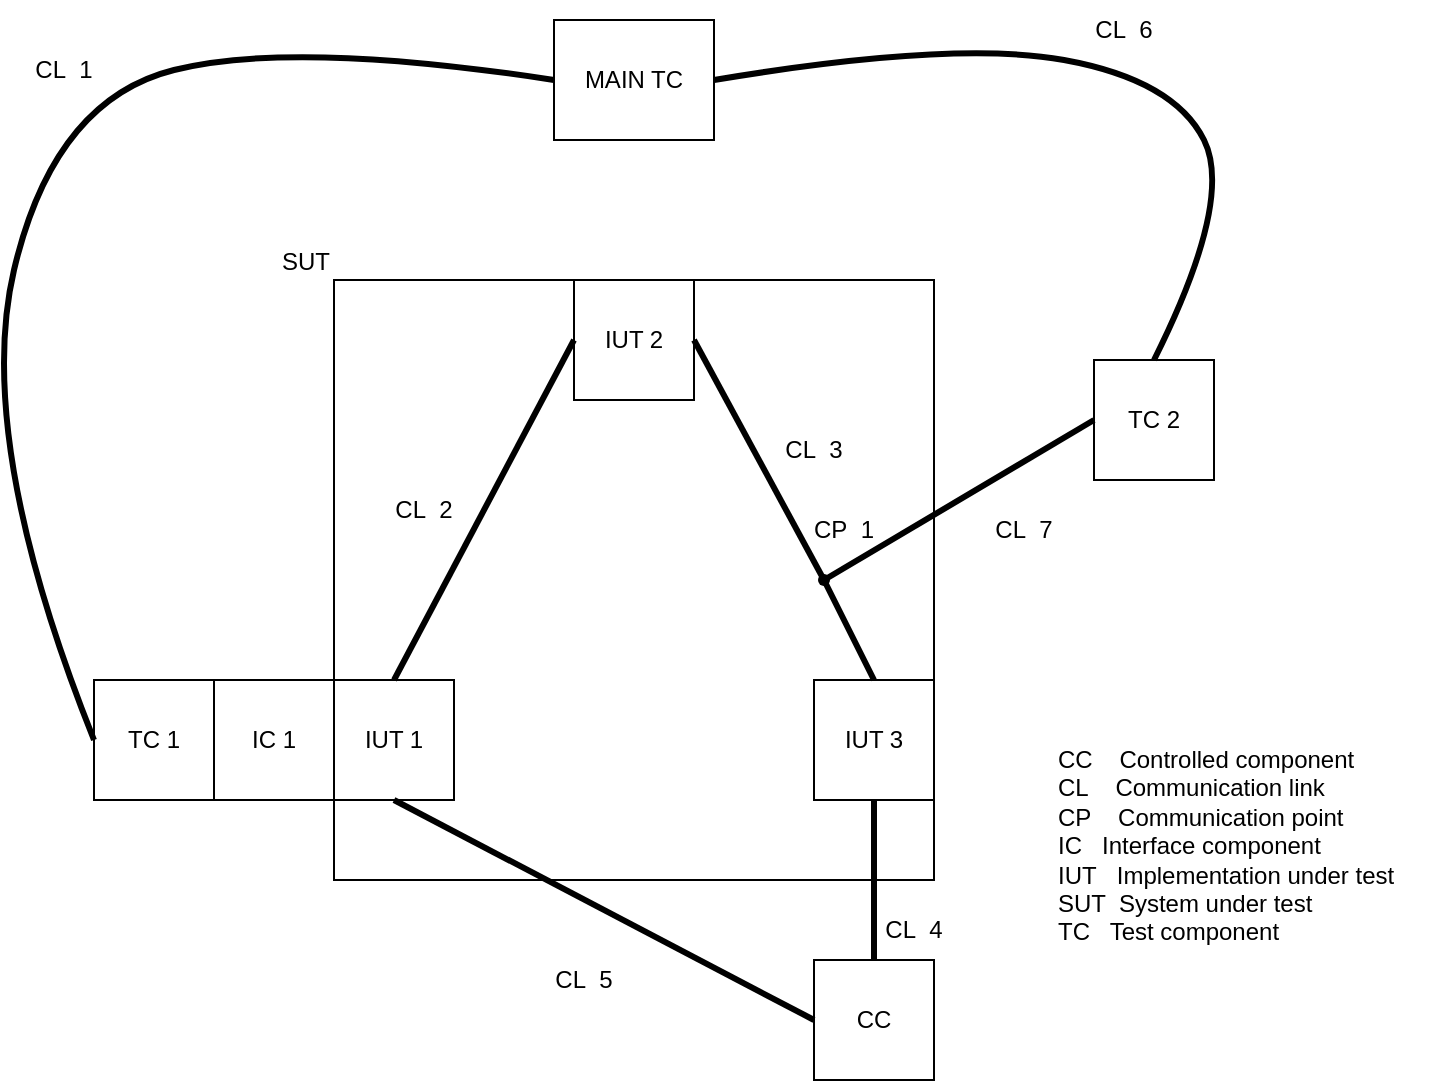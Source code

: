 <mxfile version="15.9.6" type="github">
  <diagram id="D5aoct5zmNrkOMajG7Hi" name="Page-1">
    <mxGraphModel dx="1422" dy="793" grid="1" gridSize="10" guides="1" tooltips="1" connect="1" arrows="1" fold="1" page="1" pageScale="1" pageWidth="850" pageHeight="1100" math="0" shadow="0">
      <root>
        <mxCell id="0" />
        <mxCell id="1" parent="0" />
        <mxCell id="NRywAnxNrWq0IJAM4zf4-23" value="SUT" style="rounded=0;whiteSpace=wrap;html=1;labelPosition=left;verticalLabelPosition=top;align=right;verticalAlign=bottom;" parent="1" vertex="1">
          <mxGeometry x="200" y="200" width="300" height="300" as="geometry" />
        </mxCell>
        <mxCell id="NRywAnxNrWq0IJAM4zf4-24" value="IUT 1" style="rounded=0;whiteSpace=wrap;html=1;labelPosition=center;verticalLabelPosition=middle;align=center;verticalAlign=middle;" parent="1" vertex="1">
          <mxGeometry x="200" y="400" width="60" height="60" as="geometry" />
        </mxCell>
        <mxCell id="NRywAnxNrWq0IJAM4zf4-25" value="IUT 2" style="rounded=0;whiteSpace=wrap;html=1;labelPosition=center;verticalLabelPosition=middle;align=center;verticalAlign=middle;" parent="1" vertex="1">
          <mxGeometry x="320" y="200" width="60" height="60" as="geometry" />
        </mxCell>
        <mxCell id="NRywAnxNrWq0IJAM4zf4-26" value="IUT 3" style="rounded=0;whiteSpace=wrap;html=1;labelPosition=center;verticalLabelPosition=middle;align=center;verticalAlign=middle;" parent="1" vertex="1">
          <mxGeometry x="440" y="400" width="60" height="60" as="geometry" />
        </mxCell>
        <mxCell id="NRywAnxNrWq0IJAM4zf4-27" value="CC" style="rounded=0;whiteSpace=wrap;html=1;labelPosition=center;verticalLabelPosition=middle;align=center;verticalAlign=middle;" parent="1" vertex="1">
          <mxGeometry x="440" y="540" width="60" height="60" as="geometry" />
        </mxCell>
        <mxCell id="NRywAnxNrWq0IJAM4zf4-28" value="" style="endArrow=none;html=1;rounded=0;exitX=0.5;exitY=0;exitDx=0;exitDy=0;entryX=0;entryY=0.5;entryDx=0;entryDy=0;strokeWidth=3;" parent="1" source="NRywAnxNrWq0IJAM4zf4-24" target="NRywAnxNrWq0IJAM4zf4-25" edge="1">
          <mxGeometry width="50" height="50" relative="1" as="geometry">
            <mxPoint x="280" y="590" as="sourcePoint" />
            <mxPoint x="330" y="540" as="targetPoint" />
          </mxGeometry>
        </mxCell>
        <mxCell id="NRywAnxNrWq0IJAM4zf4-29" value="" style="endArrow=none;html=1;rounded=0;entryX=1;entryY=0.5;entryDx=0;entryDy=0;exitDx=0;exitDy=0;strokeWidth=3;startArrow=none;" parent="1" source="NRywAnxNrWq0IJAM4zf4-38" target="NRywAnxNrWq0IJAM4zf4-25" edge="1">
          <mxGeometry width="50" height="50" relative="1" as="geometry">
            <mxPoint x="280" y="590" as="sourcePoint" />
            <mxPoint x="330" y="540" as="targetPoint" />
          </mxGeometry>
        </mxCell>
        <mxCell id="NRywAnxNrWq0IJAM4zf4-30" value="" style="endArrow=none;html=1;rounded=0;exitX=0.5;exitY=1;exitDx=0;exitDy=0;entryX=0;entryY=0.5;entryDx=0;entryDy=0;strokeWidth=3;" parent="1" source="NRywAnxNrWq0IJAM4zf4-24" target="NRywAnxNrWq0IJAM4zf4-27" edge="1">
          <mxGeometry width="50" height="50" relative="1" as="geometry">
            <mxPoint x="280" y="590" as="sourcePoint" />
            <mxPoint x="330" y="540" as="targetPoint" />
          </mxGeometry>
        </mxCell>
        <mxCell id="NRywAnxNrWq0IJAM4zf4-31" value="" style="endArrow=none;html=1;rounded=0;entryX=0.5;entryY=1;entryDx=0;entryDy=0;exitX=0.5;exitY=0;exitDx=0;exitDy=0;strokeWidth=3;" parent="1" source="NRywAnxNrWq0IJAM4zf4-27" target="NRywAnxNrWq0IJAM4zf4-26" edge="1">
          <mxGeometry width="50" height="50" relative="1" as="geometry">
            <mxPoint x="280" y="590" as="sourcePoint" />
            <mxPoint x="330" y="540" as="targetPoint" />
          </mxGeometry>
        </mxCell>
        <mxCell id="NRywAnxNrWq0IJAM4zf4-32" value="IC 1" style="rounded=0;whiteSpace=wrap;html=1;labelPosition=center;verticalLabelPosition=middle;align=center;verticalAlign=middle;" parent="1" vertex="1">
          <mxGeometry x="140" y="400" width="60" height="60" as="geometry" />
        </mxCell>
        <mxCell id="NRywAnxNrWq0IJAM4zf4-33" value="TC 1" style="rounded=0;whiteSpace=wrap;html=1;labelPosition=center;verticalLabelPosition=middle;align=center;verticalAlign=middle;" parent="1" vertex="1">
          <mxGeometry x="80" y="400" width="60" height="60" as="geometry" />
        </mxCell>
        <mxCell id="NRywAnxNrWq0IJAM4zf4-34" value="MAIN TC" style="rounded=0;whiteSpace=wrap;html=1;labelPosition=center;verticalLabelPosition=middle;align=center;verticalAlign=middle;" parent="1" vertex="1">
          <mxGeometry x="310" y="70" width="80" height="60" as="geometry" />
        </mxCell>
        <mxCell id="NRywAnxNrWq0IJAM4zf4-36" value="" style="curved=1;endArrow=none;html=1;rounded=0;strokeWidth=3;exitX=0;exitY=0.5;exitDx=0;exitDy=0;entryX=0;entryY=0.5;entryDx=0;entryDy=0;endFill=0;" parent="1" source="NRywAnxNrWq0IJAM4zf4-33" target="NRywAnxNrWq0IJAM4zf4-34" edge="1">
          <mxGeometry width="50" height="50" relative="1" as="geometry">
            <mxPoint x="280" y="590" as="sourcePoint" />
            <mxPoint x="330" y="540" as="targetPoint" />
            <Array as="points">
              <mxPoint x="20" y="280" />
              <mxPoint x="60" y="110" />
              <mxPoint x="180" y="80" />
            </Array>
          </mxGeometry>
        </mxCell>
        <mxCell id="NRywAnxNrWq0IJAM4zf4-37" value="TC 2" style="rounded=0;whiteSpace=wrap;html=1;labelPosition=center;verticalLabelPosition=middle;align=center;verticalAlign=middle;" parent="1" vertex="1">
          <mxGeometry x="580" y="240" width="60" height="60" as="geometry" />
        </mxCell>
        <mxCell id="NRywAnxNrWq0IJAM4zf4-38" value="" style="shape=waypoint;sketch=0;fillStyle=solid;size=6;pointerEvents=1;points=[];fillColor=none;resizable=0;rotatable=0;perimeter=centerPerimeter;snapToPoint=1;" parent="1" vertex="1">
          <mxGeometry x="425" y="330" width="40" height="40" as="geometry" />
        </mxCell>
        <mxCell id="NRywAnxNrWq0IJAM4zf4-40" value="" style="endArrow=none;html=1;rounded=0;entryDx=0;entryDy=0;exitX=0.5;exitY=0;exitDx=0;exitDy=0;strokeWidth=3;" parent="1" source="NRywAnxNrWq0IJAM4zf4-26" target="NRywAnxNrWq0IJAM4zf4-38" edge="1">
          <mxGeometry width="50" height="50" relative="1" as="geometry">
            <mxPoint x="470" y="400" as="sourcePoint" />
            <mxPoint x="380" y="230" as="targetPoint" />
          </mxGeometry>
        </mxCell>
        <mxCell id="NRywAnxNrWq0IJAM4zf4-42" value="" style="endArrow=none;html=1;rounded=0;strokeWidth=3;entryX=0;entryY=0.5;entryDx=0;entryDy=0;" parent="1" source="NRywAnxNrWq0IJAM4zf4-38" target="NRywAnxNrWq0IJAM4zf4-37" edge="1">
          <mxGeometry width="50" height="50" relative="1" as="geometry">
            <mxPoint x="380" y="590" as="sourcePoint" />
            <mxPoint x="430" y="540" as="targetPoint" />
          </mxGeometry>
        </mxCell>
        <mxCell id="NRywAnxNrWq0IJAM4zf4-43" value="" style="curved=1;endArrow=none;html=1;rounded=0;strokeWidth=3;exitX=1;exitY=0.5;exitDx=0;exitDy=0;entryX=0.5;entryY=0;entryDx=0;entryDy=0;endFill=0;" parent="1" source="NRywAnxNrWq0IJAM4zf4-34" target="NRywAnxNrWq0IJAM4zf4-37" edge="1">
          <mxGeometry width="50" height="50" relative="1" as="geometry">
            <mxPoint x="380" y="590" as="sourcePoint" />
            <mxPoint x="430" y="540" as="targetPoint" />
            <Array as="points">
              <mxPoint x="510" y="80" />
              <mxPoint x="620" y="100" />
              <mxPoint x="650" y="160" />
            </Array>
          </mxGeometry>
        </mxCell>
        <mxCell id="NRywAnxNrWq0IJAM4zf4-44" value="CP&amp;nbsp; 1" style="text;html=1;strokeColor=none;fillColor=none;align=center;verticalAlign=middle;whiteSpace=wrap;rounded=0;" parent="1" vertex="1">
          <mxGeometry x="430" y="310" width="50" height="30" as="geometry" />
        </mxCell>
        <mxCell id="NRywAnxNrWq0IJAM4zf4-45" value="CL&amp;nbsp; 1" style="text;html=1;strokeColor=none;fillColor=none;align=center;verticalAlign=middle;whiteSpace=wrap;rounded=0;" parent="1" vertex="1">
          <mxGeometry x="40" y="80" width="50" height="30" as="geometry" />
        </mxCell>
        <mxCell id="NRywAnxNrWq0IJAM4zf4-47" value="CL&amp;nbsp; 2" style="text;html=1;strokeColor=none;fillColor=none;align=center;verticalAlign=middle;whiteSpace=wrap;rounded=0;" parent="1" vertex="1">
          <mxGeometry x="220" y="300" width="50" height="30" as="geometry" />
        </mxCell>
        <mxCell id="NRywAnxNrWq0IJAM4zf4-48" value="CL&amp;nbsp; 3" style="text;html=1;strokeColor=none;fillColor=none;align=center;verticalAlign=middle;whiteSpace=wrap;rounded=0;" parent="1" vertex="1">
          <mxGeometry x="415" y="270" width="50" height="30" as="geometry" />
        </mxCell>
        <mxCell id="NRywAnxNrWq0IJAM4zf4-49" value="CL&amp;nbsp; 4" style="text;html=1;strokeColor=none;fillColor=none;align=center;verticalAlign=middle;whiteSpace=wrap;rounded=0;" parent="1" vertex="1">
          <mxGeometry x="465" y="510" width="50" height="30" as="geometry" />
        </mxCell>
        <mxCell id="NRywAnxNrWq0IJAM4zf4-50" value="CL&amp;nbsp; 5" style="text;html=1;strokeColor=none;fillColor=none;align=center;verticalAlign=middle;whiteSpace=wrap;rounded=0;" parent="1" vertex="1">
          <mxGeometry x="300" y="535" width="50" height="30" as="geometry" />
        </mxCell>
        <mxCell id="NRywAnxNrWq0IJAM4zf4-51" value="CL&amp;nbsp; 6" style="text;html=1;strokeColor=none;fillColor=none;align=center;verticalAlign=middle;whiteSpace=wrap;rounded=0;" parent="1" vertex="1">
          <mxGeometry x="570" y="60" width="50" height="30" as="geometry" />
        </mxCell>
        <mxCell id="NRywAnxNrWq0IJAM4zf4-52" value="CL&amp;nbsp; 7" style="text;html=1;strokeColor=none;fillColor=none;align=center;verticalAlign=middle;whiteSpace=wrap;rounded=0;" parent="1" vertex="1">
          <mxGeometry x="520" y="310" width="50" height="30" as="geometry" />
        </mxCell>
        <mxCell id="nfmp-FNF5bChc9_qAKg1-1" value="&lt;div&gt;&lt;span&gt;CC&amp;nbsp;&lt;/span&gt;&lt;span&gt;&amp;nbsp;&lt;span style=&quot;white-space: pre&quot;&gt;	&lt;span style=&quot;white-space: pre&quot;&gt;	&lt;/span&gt;&lt;/span&gt;&lt;/span&gt;&lt;span&gt;Controlled component&lt;/span&gt;&lt;br&gt;&lt;/div&gt;&lt;div&gt;CL&amp;nbsp;&lt;span&gt;	&lt;span style=&quot;white-space: pre&quot;&gt;	&lt;span style=&quot;white-space: pre&quot;&gt;	&lt;/span&gt;&lt;/span&gt;&lt;/span&gt;Communication link&lt;/div&gt;&lt;div&gt;CP&amp;nbsp;&lt;span&gt;	&lt;span style=&quot;white-space: pre&quot;&gt;	&lt;span style=&quot;white-space: pre&quot;&gt;	&lt;/span&gt;&lt;/span&gt;&lt;/span&gt;Communication point&lt;/div&gt;&lt;div&gt;IC&amp;nbsp;&lt;span style=&quot;white-space: pre&quot;&gt;	&lt;span style=&quot;white-space: pre&quot;&gt;	&lt;/span&gt;&lt;/span&gt;Interface component&lt;/div&gt;&lt;div&gt;IUT&amp;nbsp;&lt;span style=&quot;white-space: pre&quot;&gt;	&lt;span style=&quot;white-space: pre&quot;&gt;	&lt;/span&gt;&lt;/span&gt;Implementation under test&lt;/div&gt;&lt;div&gt;SUT &lt;span style=&quot;white-space: pre&quot;&gt;	&lt;/span&gt;System under test&lt;/div&gt;TC&lt;span&gt;	&lt;span style=&quot;white-space: pre&quot;&gt;	&lt;/span&gt;&lt;span style=&quot;white-space: pre&quot;&gt;	&lt;/span&gt;&lt;/span&gt;Test component&lt;br&gt;&lt;div&gt;&lt;br&gt;&lt;/div&gt;" style="text;html=1;strokeColor=none;fillColor=none;align=left;verticalAlign=middle;whiteSpace=wrap;rounded=0;" vertex="1" parent="1">
          <mxGeometry x="560" y="430" width="200" height="120" as="geometry" />
        </mxCell>
      </root>
    </mxGraphModel>
  </diagram>
</mxfile>

